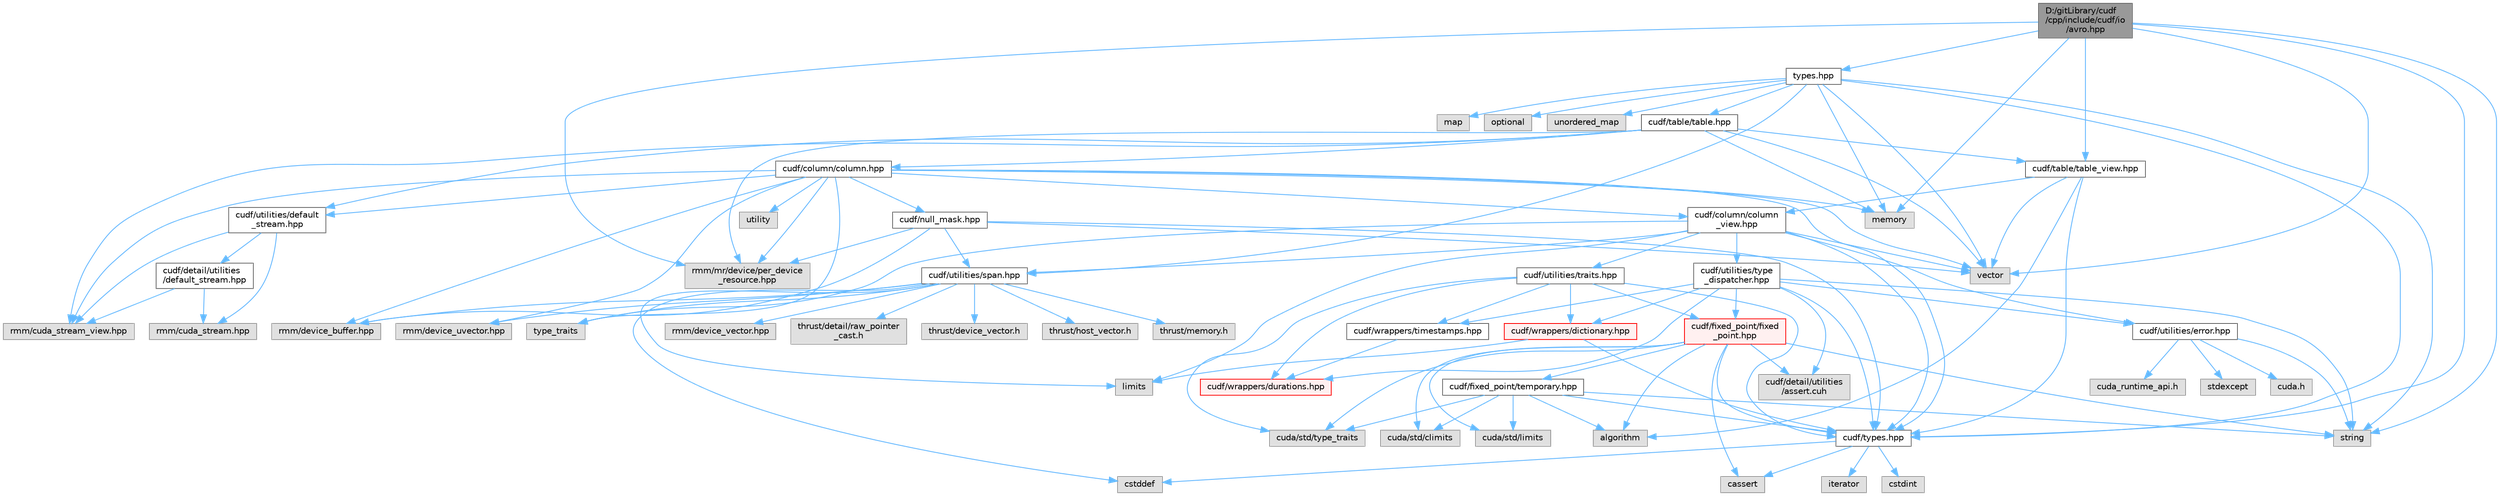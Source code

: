 digraph "D:/gitLibrary/cudf/cpp/include/cudf/io/avro.hpp"
{
 // LATEX_PDF_SIZE
  bgcolor="transparent";
  edge [fontname=Helvetica,fontsize=10,labelfontname=Helvetica,labelfontsize=10];
  node [fontname=Helvetica,fontsize=10,shape=box,height=0.2,width=0.4];
  Node1 [id="Node000001",label="D:/gitLibrary/cudf\l/cpp/include/cudf/io\l/avro.hpp",height=0.2,width=0.4,color="gray40", fillcolor="grey60", style="filled", fontcolor="black",tooltip=" "];
  Node1 -> Node2 [id="edge108_Node000001_Node000002",color="steelblue1",style="solid",tooltip=" "];
  Node2 [id="Node000002",label="types.hpp",height=0.2,width=0.4,color="grey40", fillcolor="white", style="filled",URL="$io_2types_8hpp.html",tooltip="cuDF-IO API type definitions"];
  Node2 -> Node3 [id="edge109_Node000002_Node000003",color="steelblue1",style="solid",tooltip=" "];
  Node3 [id="Node000003",label="cudf/table/table.hpp",height=0.2,width=0.4,color="grey40", fillcolor="white", style="filled",URL="$table_8hpp.html",tooltip="Class definition for cudf::table"];
  Node3 -> Node4 [id="edge110_Node000003_Node000004",color="steelblue1",style="solid",tooltip=" "];
  Node4 [id="Node000004",label="cudf/column/column.hpp",height=0.2,width=0.4,color="grey40", fillcolor="white", style="filled",URL="$column_8hpp.html",tooltip="Class definition for cudf::column"];
  Node4 -> Node5 [id="edge111_Node000004_Node000005",color="steelblue1",style="solid",tooltip=" "];
  Node5 [id="Node000005",label="cudf/column/column\l_view.hpp",height=0.2,width=0.4,color="grey40", fillcolor="white", style="filled",URL="$column__view_8hpp.html",tooltip="column view class definitions"];
  Node5 -> Node6 [id="edge112_Node000005_Node000006",color="steelblue1",style="solid",tooltip=" "];
  Node6 [id="Node000006",label="cudf/types.hpp",height=0.2,width=0.4,color="grey40", fillcolor="white", style="filled",URL="$types_8hpp.html",tooltip="Type declarations for libcudf."];
  Node6 -> Node7 [id="edge113_Node000006_Node000007",color="steelblue1",style="solid",tooltip=" "];
  Node7 [id="Node000007",label="cassert",height=0.2,width=0.4,color="grey60", fillcolor="#E0E0E0", style="filled",tooltip=" "];
  Node6 -> Node8 [id="edge114_Node000006_Node000008",color="steelblue1",style="solid",tooltip=" "];
  Node8 [id="Node000008",label="cstddef",height=0.2,width=0.4,color="grey60", fillcolor="#E0E0E0", style="filled",tooltip=" "];
  Node6 -> Node9 [id="edge115_Node000006_Node000009",color="steelblue1",style="solid",tooltip=" "];
  Node9 [id="Node000009",label="cstdint",height=0.2,width=0.4,color="grey60", fillcolor="#E0E0E0", style="filled",tooltip=" "];
  Node6 -> Node10 [id="edge116_Node000006_Node000010",color="steelblue1",style="solid",tooltip=" "];
  Node10 [id="Node000010",label="iterator",height=0.2,width=0.4,color="grey60", fillcolor="#E0E0E0", style="filled",tooltip=" "];
  Node5 -> Node11 [id="edge117_Node000005_Node000011",color="steelblue1",style="solid",tooltip=" "];
  Node11 [id="Node000011",label="cudf/utilities/error.hpp",height=0.2,width=0.4,color="grey40", fillcolor="white", style="filled",URL="$error_8hpp.html",tooltip=" "];
  Node11 -> Node12 [id="edge118_Node000011_Node000012",color="steelblue1",style="solid",tooltip=" "];
  Node12 [id="Node000012",label="cuda.h",height=0.2,width=0.4,color="grey60", fillcolor="#E0E0E0", style="filled",tooltip=" "];
  Node11 -> Node13 [id="edge119_Node000011_Node000013",color="steelblue1",style="solid",tooltip=" "];
  Node13 [id="Node000013",label="cuda_runtime_api.h",height=0.2,width=0.4,color="grey60", fillcolor="#E0E0E0", style="filled",tooltip=" "];
  Node11 -> Node14 [id="edge120_Node000011_Node000014",color="steelblue1",style="solid",tooltip=" "];
  Node14 [id="Node000014",label="stdexcept",height=0.2,width=0.4,color="grey60", fillcolor="#E0E0E0", style="filled",tooltip=" "];
  Node11 -> Node15 [id="edge121_Node000011_Node000015",color="steelblue1",style="solid",tooltip=" "];
  Node15 [id="Node000015",label="string",height=0.2,width=0.4,color="grey60", fillcolor="#E0E0E0", style="filled",tooltip=" "];
  Node5 -> Node16 [id="edge122_Node000005_Node000016",color="steelblue1",style="solid",tooltip=" "];
  Node16 [id="Node000016",label="cudf/utilities/span.hpp",height=0.2,width=0.4,color="grey40", fillcolor="white", style="filled",URL="$span_8hpp.html",tooltip=" "];
  Node16 -> Node17 [id="edge123_Node000016_Node000017",color="steelblue1",style="solid",tooltip=" "];
  Node17 [id="Node000017",label="rmm/device_buffer.hpp",height=0.2,width=0.4,color="grey60", fillcolor="#E0E0E0", style="filled",tooltip=" "];
  Node16 -> Node18 [id="edge124_Node000016_Node000018",color="steelblue1",style="solid",tooltip=" "];
  Node18 [id="Node000018",label="rmm/device_uvector.hpp",height=0.2,width=0.4,color="grey60", fillcolor="#E0E0E0", style="filled",tooltip=" "];
  Node16 -> Node19 [id="edge125_Node000016_Node000019",color="steelblue1",style="solid",tooltip=" "];
  Node19 [id="Node000019",label="rmm/device_vector.hpp",height=0.2,width=0.4,color="grey60", fillcolor="#E0E0E0", style="filled",tooltip=" "];
  Node16 -> Node20 [id="edge126_Node000016_Node000020",color="steelblue1",style="solid",tooltip=" "];
  Node20 [id="Node000020",label="thrust/detail/raw_pointer\l_cast.h",height=0.2,width=0.4,color="grey60", fillcolor="#E0E0E0", style="filled",tooltip=" "];
  Node16 -> Node21 [id="edge127_Node000016_Node000021",color="steelblue1",style="solid",tooltip=" "];
  Node21 [id="Node000021",label="thrust/device_vector.h",height=0.2,width=0.4,color="grey60", fillcolor="#E0E0E0", style="filled",tooltip=" "];
  Node16 -> Node22 [id="edge128_Node000016_Node000022",color="steelblue1",style="solid",tooltip=" "];
  Node22 [id="Node000022",label="thrust/host_vector.h",height=0.2,width=0.4,color="grey60", fillcolor="#E0E0E0", style="filled",tooltip=" "];
  Node16 -> Node23 [id="edge129_Node000016_Node000023",color="steelblue1",style="solid",tooltip=" "];
  Node23 [id="Node000023",label="thrust/memory.h",height=0.2,width=0.4,color="grey60", fillcolor="#E0E0E0", style="filled",tooltip=" "];
  Node16 -> Node8 [id="edge130_Node000016_Node000008",color="steelblue1",style="solid",tooltip=" "];
  Node16 -> Node24 [id="edge131_Node000016_Node000024",color="steelblue1",style="solid",tooltip=" "];
  Node24 [id="Node000024",label="limits",height=0.2,width=0.4,color="grey60", fillcolor="#E0E0E0", style="filled",tooltip=" "];
  Node16 -> Node25 [id="edge132_Node000016_Node000025",color="steelblue1",style="solid",tooltip=" "];
  Node25 [id="Node000025",label="type_traits",height=0.2,width=0.4,color="grey60", fillcolor="#E0E0E0", style="filled",tooltip=" "];
  Node5 -> Node26 [id="edge133_Node000005_Node000026",color="steelblue1",style="solid",tooltip=" "];
  Node26 [id="Node000026",label="cudf/utilities/traits.hpp",height=0.2,width=0.4,color="grey40", fillcolor="white", style="filled",URL="$traits_8hpp.html",tooltip=" "];
  Node26 -> Node27 [id="edge134_Node000026_Node000027",color="steelblue1",style="solid",tooltip=" "];
  Node27 [id="Node000027",label="cudf/fixed_point/fixed\l_point.hpp",height=0.2,width=0.4,color="red", fillcolor="#FFF0F0", style="filled",URL="$fixed__point_8hpp.html",tooltip="Class definition for fixed point data type"];
  Node27 -> Node28 [id="edge135_Node000027_Node000028",color="steelblue1",style="solid",tooltip=" "];
  Node28 [id="Node000028",label="cudf/detail/utilities\l/assert.cuh",height=0.2,width=0.4,color="grey60", fillcolor="#E0E0E0", style="filled",tooltip=" "];
  Node27 -> Node29 [id="edge136_Node000027_Node000029",color="steelblue1",style="solid",tooltip=" "];
  Node29 [id="Node000029",label="cudf/fixed_point/temporary.hpp",height=0.2,width=0.4,color="grey40", fillcolor="white", style="filled",URL="$temporary_8hpp.html",tooltip=" "];
  Node29 -> Node6 [id="edge137_Node000029_Node000006",color="steelblue1",style="solid",tooltip=" "];
  Node29 -> Node30 [id="edge138_Node000029_Node000030",color="steelblue1",style="solid",tooltip=" "];
  Node30 [id="Node000030",label="cuda/std/climits",height=0.2,width=0.4,color="grey60", fillcolor="#E0E0E0", style="filled",tooltip=" "];
  Node29 -> Node31 [id="edge139_Node000029_Node000031",color="steelblue1",style="solid",tooltip=" "];
  Node31 [id="Node000031",label="cuda/std/limits",height=0.2,width=0.4,color="grey60", fillcolor="#E0E0E0", style="filled",tooltip=" "];
  Node29 -> Node32 [id="edge140_Node000029_Node000032",color="steelblue1",style="solid",tooltip=" "];
  Node32 [id="Node000032",label="cuda/std/type_traits",height=0.2,width=0.4,color="grey60", fillcolor="#E0E0E0", style="filled",tooltip=" "];
  Node29 -> Node33 [id="edge141_Node000029_Node000033",color="steelblue1",style="solid",tooltip=" "];
  Node33 [id="Node000033",label="algorithm",height=0.2,width=0.4,color="grey60", fillcolor="#E0E0E0", style="filled",tooltip=" "];
  Node29 -> Node15 [id="edge142_Node000029_Node000015",color="steelblue1",style="solid",tooltip=" "];
  Node27 -> Node6 [id="edge143_Node000027_Node000006",color="steelblue1",style="solid",tooltip=" "];
  Node27 -> Node30 [id="edge144_Node000027_Node000030",color="steelblue1",style="solid",tooltip=" "];
  Node27 -> Node31 [id="edge145_Node000027_Node000031",color="steelblue1",style="solid",tooltip=" "];
  Node27 -> Node32 [id="edge146_Node000027_Node000032",color="steelblue1",style="solid",tooltip=" "];
  Node27 -> Node33 [id="edge147_Node000027_Node000033",color="steelblue1",style="solid",tooltip=" "];
  Node27 -> Node7 [id="edge148_Node000027_Node000007",color="steelblue1",style="solid",tooltip=" "];
  Node27 -> Node15 [id="edge149_Node000027_Node000015",color="steelblue1",style="solid",tooltip=" "];
  Node26 -> Node6 [id="edge150_Node000026_Node000006",color="steelblue1",style="solid",tooltip=" "];
  Node26 -> Node35 [id="edge151_Node000026_Node000035",color="steelblue1",style="solid",tooltip=" "];
  Node35 [id="Node000035",label="cudf/wrappers/dictionary.hpp",height=0.2,width=0.4,color="red", fillcolor="#FFF0F0", style="filled",URL="$dictionary_8hpp.html",tooltip="Concrete type definition for dictionary columns."];
  Node35 -> Node6 [id="edge152_Node000035_Node000006",color="steelblue1",style="solid",tooltip=" "];
  Node35 -> Node24 [id="edge153_Node000035_Node000024",color="steelblue1",style="solid",tooltip=" "];
  Node26 -> Node37 [id="edge154_Node000026_Node000037",color="steelblue1",style="solid",tooltip=" "];
  Node37 [id="Node000037",label="cudf/wrappers/durations.hpp",height=0.2,width=0.4,color="red", fillcolor="#FFF0F0", style="filled",URL="$durations_8hpp.html",tooltip="Concrete type definitions for int32_t and int64_t durations in varying resolutions."];
  Node26 -> Node39 [id="edge155_Node000026_Node000039",color="steelblue1",style="solid",tooltip=" "];
  Node39 [id="Node000039",label="cudf/wrappers/timestamps.hpp",height=0.2,width=0.4,color="grey40", fillcolor="white", style="filled",URL="$timestamps_8hpp.html",tooltip="Concrete type definitions for int32_t and int64_t timestamps in varying resolutions as durations sinc..."];
  Node39 -> Node37 [id="edge156_Node000039_Node000037",color="steelblue1",style="solid",tooltip=" "];
  Node26 -> Node32 [id="edge157_Node000026_Node000032",color="steelblue1",style="solid",tooltip=" "];
  Node5 -> Node40 [id="edge158_Node000005_Node000040",color="steelblue1",style="solid",tooltip=" "];
  Node40 [id="Node000040",label="cudf/utilities/type\l_dispatcher.hpp",height=0.2,width=0.4,color="grey40", fillcolor="white", style="filled",URL="$type__dispatcher_8hpp.html",tooltip="Defines the mapping between cudf::type_id runtime type information and concrete C++ types."];
  Node40 -> Node28 [id="edge159_Node000040_Node000028",color="steelblue1",style="solid",tooltip=" "];
  Node40 -> Node27 [id="edge160_Node000040_Node000027",color="steelblue1",style="solid",tooltip=" "];
  Node40 -> Node6 [id="edge161_Node000040_Node000006",color="steelblue1",style="solid",tooltip=" "];
  Node40 -> Node11 [id="edge162_Node000040_Node000011",color="steelblue1",style="solid",tooltip=" "];
  Node40 -> Node35 [id="edge163_Node000040_Node000035",color="steelblue1",style="solid",tooltip=" "];
  Node40 -> Node37 [id="edge164_Node000040_Node000037",color="steelblue1",style="solid",tooltip=" "];
  Node40 -> Node39 [id="edge165_Node000040_Node000039",color="steelblue1",style="solid",tooltip=" "];
  Node40 -> Node15 [id="edge166_Node000040_Node000015",color="steelblue1",style="solid",tooltip=" "];
  Node5 -> Node24 [id="edge167_Node000005_Node000024",color="steelblue1",style="solid",tooltip=" "];
  Node5 -> Node25 [id="edge168_Node000005_Node000025",color="steelblue1",style="solid",tooltip=" "];
  Node5 -> Node41 [id="edge169_Node000005_Node000041",color="steelblue1",style="solid",tooltip=" "];
  Node41 [id="Node000041",label="vector",height=0.2,width=0.4,color="grey60", fillcolor="#E0E0E0", style="filled",tooltip=" "];
  Node4 -> Node42 [id="edge170_Node000004_Node000042",color="steelblue1",style="solid",tooltip=" "];
  Node42 [id="Node000042",label="cudf/null_mask.hpp",height=0.2,width=0.4,color="grey40", fillcolor="white", style="filled",URL="$null__mask_8hpp.html",tooltip="APIs for managing validity bitmasks"];
  Node42 -> Node6 [id="edge171_Node000042_Node000006",color="steelblue1",style="solid",tooltip=" "];
  Node42 -> Node16 [id="edge172_Node000042_Node000016",color="steelblue1",style="solid",tooltip=" "];
  Node42 -> Node17 [id="edge173_Node000042_Node000017",color="steelblue1",style="solid",tooltip=" "];
  Node42 -> Node43 [id="edge174_Node000042_Node000043",color="steelblue1",style="solid",tooltip=" "];
  Node43 [id="Node000043",label="rmm/mr/device/per_device\l_resource.hpp",height=0.2,width=0.4,color="grey60", fillcolor="#E0E0E0", style="filled",tooltip=" "];
  Node42 -> Node41 [id="edge175_Node000042_Node000041",color="steelblue1",style="solid",tooltip=" "];
  Node4 -> Node6 [id="edge176_Node000004_Node000006",color="steelblue1",style="solid",tooltip=" "];
  Node4 -> Node44 [id="edge177_Node000004_Node000044",color="steelblue1",style="solid",tooltip=" "];
  Node44 [id="Node000044",label="cudf/utilities/default\l_stream.hpp",height=0.2,width=0.4,color="grey40", fillcolor="white", style="filled",URL="$utilities_2default__stream_8hpp.html",tooltip=" "];
  Node44 -> Node45 [id="edge178_Node000044_Node000045",color="steelblue1",style="solid",tooltip=" "];
  Node45 [id="Node000045",label="cudf/detail/utilities\l/default_stream.hpp",height=0.2,width=0.4,color="grey40", fillcolor="white", style="filled",URL="$detail_2utilities_2default__stream_8hpp.html",tooltip=" "];
  Node45 -> Node46 [id="edge179_Node000045_Node000046",color="steelblue1",style="solid",tooltip=" "];
  Node46 [id="Node000046",label="rmm/cuda_stream.hpp",height=0.2,width=0.4,color="grey60", fillcolor="#E0E0E0", style="filled",tooltip=" "];
  Node45 -> Node47 [id="edge180_Node000045_Node000047",color="steelblue1",style="solid",tooltip=" "];
  Node47 [id="Node000047",label="rmm/cuda_stream_view.hpp",height=0.2,width=0.4,color="grey60", fillcolor="#E0E0E0", style="filled",tooltip=" "];
  Node44 -> Node46 [id="edge181_Node000044_Node000046",color="steelblue1",style="solid",tooltip=" "];
  Node44 -> Node47 [id="edge182_Node000044_Node000047",color="steelblue1",style="solid",tooltip=" "];
  Node4 -> Node47 [id="edge183_Node000004_Node000047",color="steelblue1",style="solid",tooltip=" "];
  Node4 -> Node17 [id="edge184_Node000004_Node000017",color="steelblue1",style="solid",tooltip=" "];
  Node4 -> Node18 [id="edge185_Node000004_Node000018",color="steelblue1",style="solid",tooltip=" "];
  Node4 -> Node43 [id="edge186_Node000004_Node000043",color="steelblue1",style="solid",tooltip=" "];
  Node4 -> Node48 [id="edge187_Node000004_Node000048",color="steelblue1",style="solid",tooltip=" "];
  Node48 [id="Node000048",label="memory",height=0.2,width=0.4,color="grey60", fillcolor="#E0E0E0", style="filled",tooltip=" "];
  Node4 -> Node25 [id="edge188_Node000004_Node000025",color="steelblue1",style="solid",tooltip=" "];
  Node4 -> Node49 [id="edge189_Node000004_Node000049",color="steelblue1",style="solid",tooltip=" "];
  Node49 [id="Node000049",label="utility",height=0.2,width=0.4,color="grey60", fillcolor="#E0E0E0", style="filled",tooltip=" "];
  Node4 -> Node41 [id="edge190_Node000004_Node000041",color="steelblue1",style="solid",tooltip=" "];
  Node3 -> Node50 [id="edge191_Node000003_Node000050",color="steelblue1",style="solid",tooltip=" "];
  Node50 [id="Node000050",label="cudf/table/table_view.hpp",height=0.2,width=0.4,color="grey40", fillcolor="white", style="filled",URL="$table__view_8hpp.html",tooltip="Class definitions for (mutable)_table_view"];
  Node50 -> Node5 [id="edge192_Node000050_Node000005",color="steelblue1",style="solid",tooltip=" "];
  Node50 -> Node6 [id="edge193_Node000050_Node000006",color="steelblue1",style="solid",tooltip=" "];
  Node50 -> Node33 [id="edge194_Node000050_Node000033",color="steelblue1",style="solid",tooltip=" "];
  Node50 -> Node41 [id="edge195_Node000050_Node000041",color="steelblue1",style="solid",tooltip=" "];
  Node3 -> Node44 [id="edge196_Node000003_Node000044",color="steelblue1",style="solid",tooltip=" "];
  Node3 -> Node47 [id="edge197_Node000003_Node000047",color="steelblue1",style="solid",tooltip=" "];
  Node3 -> Node43 [id="edge198_Node000003_Node000043",color="steelblue1",style="solid",tooltip=" "];
  Node3 -> Node48 [id="edge199_Node000003_Node000048",color="steelblue1",style="solid",tooltip=" "];
  Node3 -> Node41 [id="edge200_Node000003_Node000041",color="steelblue1",style="solid",tooltip=" "];
  Node2 -> Node6 [id="edge201_Node000002_Node000006",color="steelblue1",style="solid",tooltip=" "];
  Node2 -> Node16 [id="edge202_Node000002_Node000016",color="steelblue1",style="solid",tooltip=" "];
  Node2 -> Node51 [id="edge203_Node000002_Node000051",color="steelblue1",style="solid",tooltip=" "];
  Node51 [id="Node000051",label="map",height=0.2,width=0.4,color="grey60", fillcolor="#E0E0E0", style="filled",tooltip=" "];
  Node2 -> Node48 [id="edge204_Node000002_Node000048",color="steelblue1",style="solid",tooltip=" "];
  Node2 -> Node52 [id="edge205_Node000002_Node000052",color="steelblue1",style="solid",tooltip=" "];
  Node52 [id="Node000052",label="optional",height=0.2,width=0.4,color="grey60", fillcolor="#E0E0E0", style="filled",tooltip=" "];
  Node2 -> Node15 [id="edge206_Node000002_Node000015",color="steelblue1",style="solid",tooltip=" "];
  Node2 -> Node53 [id="edge207_Node000002_Node000053",color="steelblue1",style="solid",tooltip=" "];
  Node53 [id="Node000053",label="unordered_map",height=0.2,width=0.4,color="grey60", fillcolor="#E0E0E0", style="filled",tooltip=" "];
  Node2 -> Node41 [id="edge208_Node000002_Node000041",color="steelblue1",style="solid",tooltip=" "];
  Node1 -> Node50 [id="edge209_Node000001_Node000050",color="steelblue1",style="solid",tooltip=" "];
  Node1 -> Node6 [id="edge210_Node000001_Node000006",color="steelblue1",style="solid",tooltip=" "];
  Node1 -> Node43 [id="edge211_Node000001_Node000043",color="steelblue1",style="solid",tooltip=" "];
  Node1 -> Node48 [id="edge212_Node000001_Node000048",color="steelblue1",style="solid",tooltip=" "];
  Node1 -> Node15 [id="edge213_Node000001_Node000015",color="steelblue1",style="solid",tooltip=" "];
  Node1 -> Node41 [id="edge214_Node000001_Node000041",color="steelblue1",style="solid",tooltip=" "];
}
